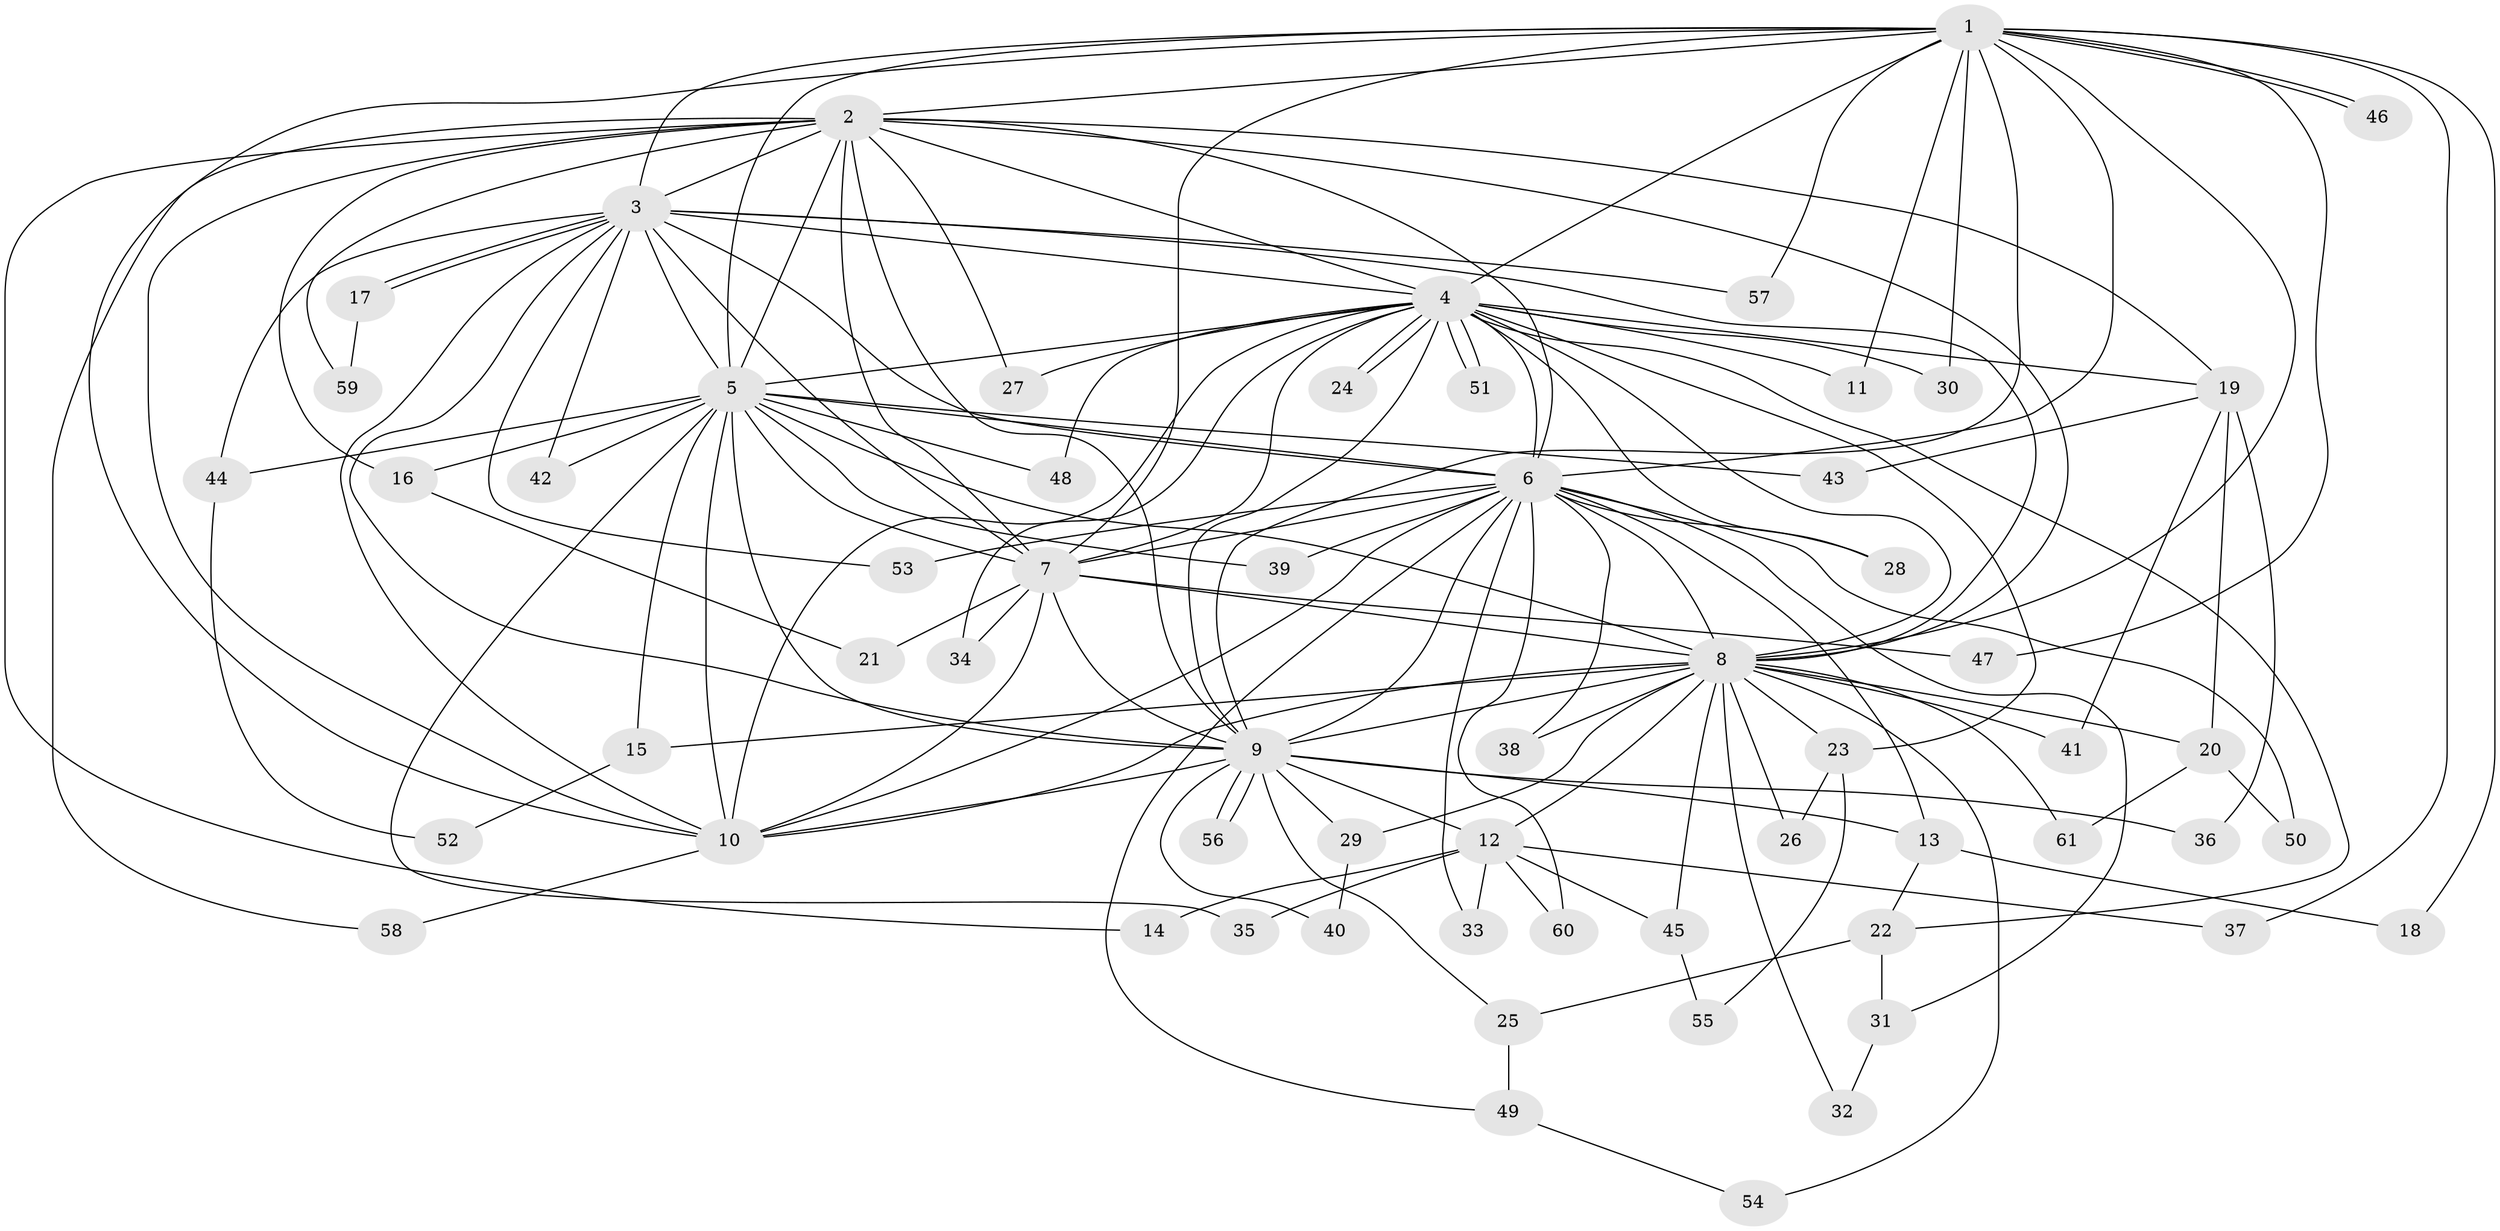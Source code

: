 // coarse degree distribution, {16: 0.0625, 18: 0.020833333333333332, 19: 0.041666666666666664, 17: 0.020833333333333332, 11: 0.020833333333333332, 8: 0.041666666666666664, 2: 0.5625, 4: 0.041666666666666664, 3: 0.125, 6: 0.020833333333333332, 5: 0.020833333333333332, 1: 0.020833333333333332}
// Generated by graph-tools (version 1.1) at 2025/41/03/06/25 10:41:44]
// undirected, 61 vertices, 147 edges
graph export_dot {
graph [start="1"]
  node [color=gray90,style=filled];
  1;
  2;
  3;
  4;
  5;
  6;
  7;
  8;
  9;
  10;
  11;
  12;
  13;
  14;
  15;
  16;
  17;
  18;
  19;
  20;
  21;
  22;
  23;
  24;
  25;
  26;
  27;
  28;
  29;
  30;
  31;
  32;
  33;
  34;
  35;
  36;
  37;
  38;
  39;
  40;
  41;
  42;
  43;
  44;
  45;
  46;
  47;
  48;
  49;
  50;
  51;
  52;
  53;
  54;
  55;
  56;
  57;
  58;
  59;
  60;
  61;
  1 -- 2;
  1 -- 3;
  1 -- 4;
  1 -- 5;
  1 -- 6;
  1 -- 7;
  1 -- 8;
  1 -- 9;
  1 -- 10;
  1 -- 11;
  1 -- 18;
  1 -- 30;
  1 -- 37;
  1 -- 46;
  1 -- 46;
  1 -- 47;
  1 -- 57;
  2 -- 3;
  2 -- 4;
  2 -- 5;
  2 -- 6;
  2 -- 7;
  2 -- 8;
  2 -- 9;
  2 -- 10;
  2 -- 14;
  2 -- 16;
  2 -- 19;
  2 -- 27;
  2 -- 58;
  2 -- 59;
  3 -- 4;
  3 -- 5;
  3 -- 6;
  3 -- 7;
  3 -- 8;
  3 -- 9;
  3 -- 10;
  3 -- 17;
  3 -- 17;
  3 -- 42;
  3 -- 44;
  3 -- 53;
  3 -- 57;
  4 -- 5;
  4 -- 6;
  4 -- 7;
  4 -- 8;
  4 -- 9;
  4 -- 10;
  4 -- 11;
  4 -- 19;
  4 -- 22;
  4 -- 23;
  4 -- 24;
  4 -- 24;
  4 -- 27;
  4 -- 28;
  4 -- 30;
  4 -- 34;
  4 -- 48;
  4 -- 51;
  4 -- 51;
  5 -- 6;
  5 -- 7;
  5 -- 8;
  5 -- 9;
  5 -- 10;
  5 -- 15;
  5 -- 16;
  5 -- 35;
  5 -- 39;
  5 -- 42;
  5 -- 43;
  5 -- 44;
  5 -- 48;
  6 -- 7;
  6 -- 8;
  6 -- 9;
  6 -- 10;
  6 -- 13;
  6 -- 28;
  6 -- 31;
  6 -- 33;
  6 -- 38;
  6 -- 39;
  6 -- 49;
  6 -- 50;
  6 -- 53;
  6 -- 60;
  7 -- 8;
  7 -- 9;
  7 -- 10;
  7 -- 21;
  7 -- 34;
  7 -- 47;
  8 -- 9;
  8 -- 10;
  8 -- 12;
  8 -- 15;
  8 -- 20;
  8 -- 23;
  8 -- 26;
  8 -- 29;
  8 -- 32;
  8 -- 38;
  8 -- 41;
  8 -- 45;
  8 -- 54;
  8 -- 61;
  9 -- 10;
  9 -- 12;
  9 -- 13;
  9 -- 25;
  9 -- 29;
  9 -- 36;
  9 -- 40;
  9 -- 56;
  9 -- 56;
  10 -- 58;
  12 -- 14;
  12 -- 33;
  12 -- 35;
  12 -- 37;
  12 -- 45;
  12 -- 60;
  13 -- 18;
  13 -- 22;
  15 -- 52;
  16 -- 21;
  17 -- 59;
  19 -- 20;
  19 -- 36;
  19 -- 41;
  19 -- 43;
  20 -- 50;
  20 -- 61;
  22 -- 25;
  22 -- 31;
  23 -- 26;
  23 -- 55;
  25 -- 49;
  29 -- 40;
  31 -- 32;
  44 -- 52;
  45 -- 55;
  49 -- 54;
}
